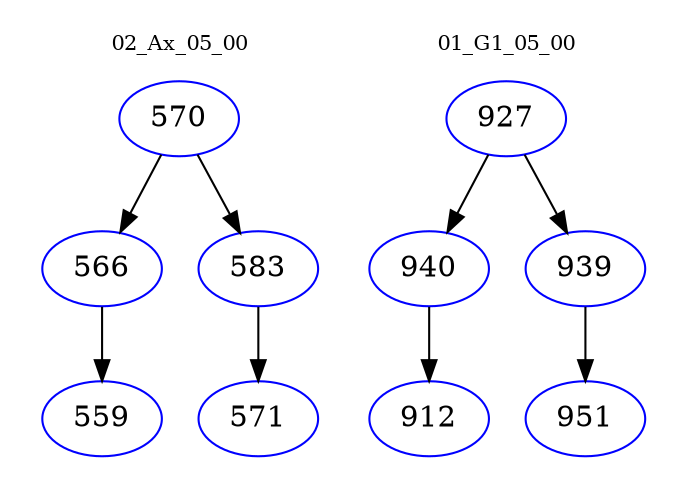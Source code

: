 digraph{
subgraph cluster_0 {
color = white
label = "02_Ax_05_00";
fontsize=10;
T0_570 [label="570", color="blue"]
T0_570 -> T0_566 [color="black"]
T0_566 [label="566", color="blue"]
T0_566 -> T0_559 [color="black"]
T0_559 [label="559", color="blue"]
T0_570 -> T0_583 [color="black"]
T0_583 [label="583", color="blue"]
T0_583 -> T0_571 [color="black"]
T0_571 [label="571", color="blue"]
}
subgraph cluster_1 {
color = white
label = "01_G1_05_00";
fontsize=10;
T1_927 [label="927", color="blue"]
T1_927 -> T1_940 [color="black"]
T1_940 [label="940", color="blue"]
T1_940 -> T1_912 [color="black"]
T1_912 [label="912", color="blue"]
T1_927 -> T1_939 [color="black"]
T1_939 [label="939", color="blue"]
T1_939 -> T1_951 [color="black"]
T1_951 [label="951", color="blue"]
}
}
